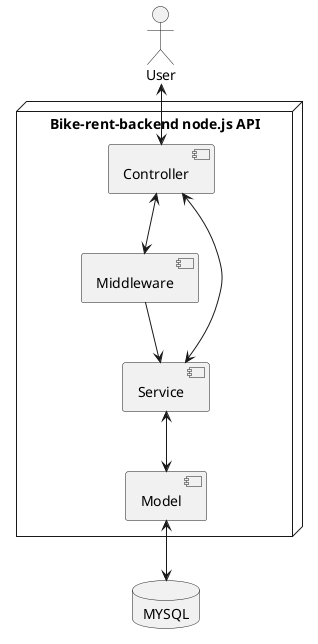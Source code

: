 @startuml system-design
actor "User" as user
node "Bike-rent-backend node.js API" {
    component "Controller" as controller
    component "Middleware" as middleware
    component "Service" as service
    component "Model" as model
}
database "MYSQL" as database

user <--> controller
controller <--> middleware
middleware --> service
controller <--> service
service <--> model
model <--> database

@enduml